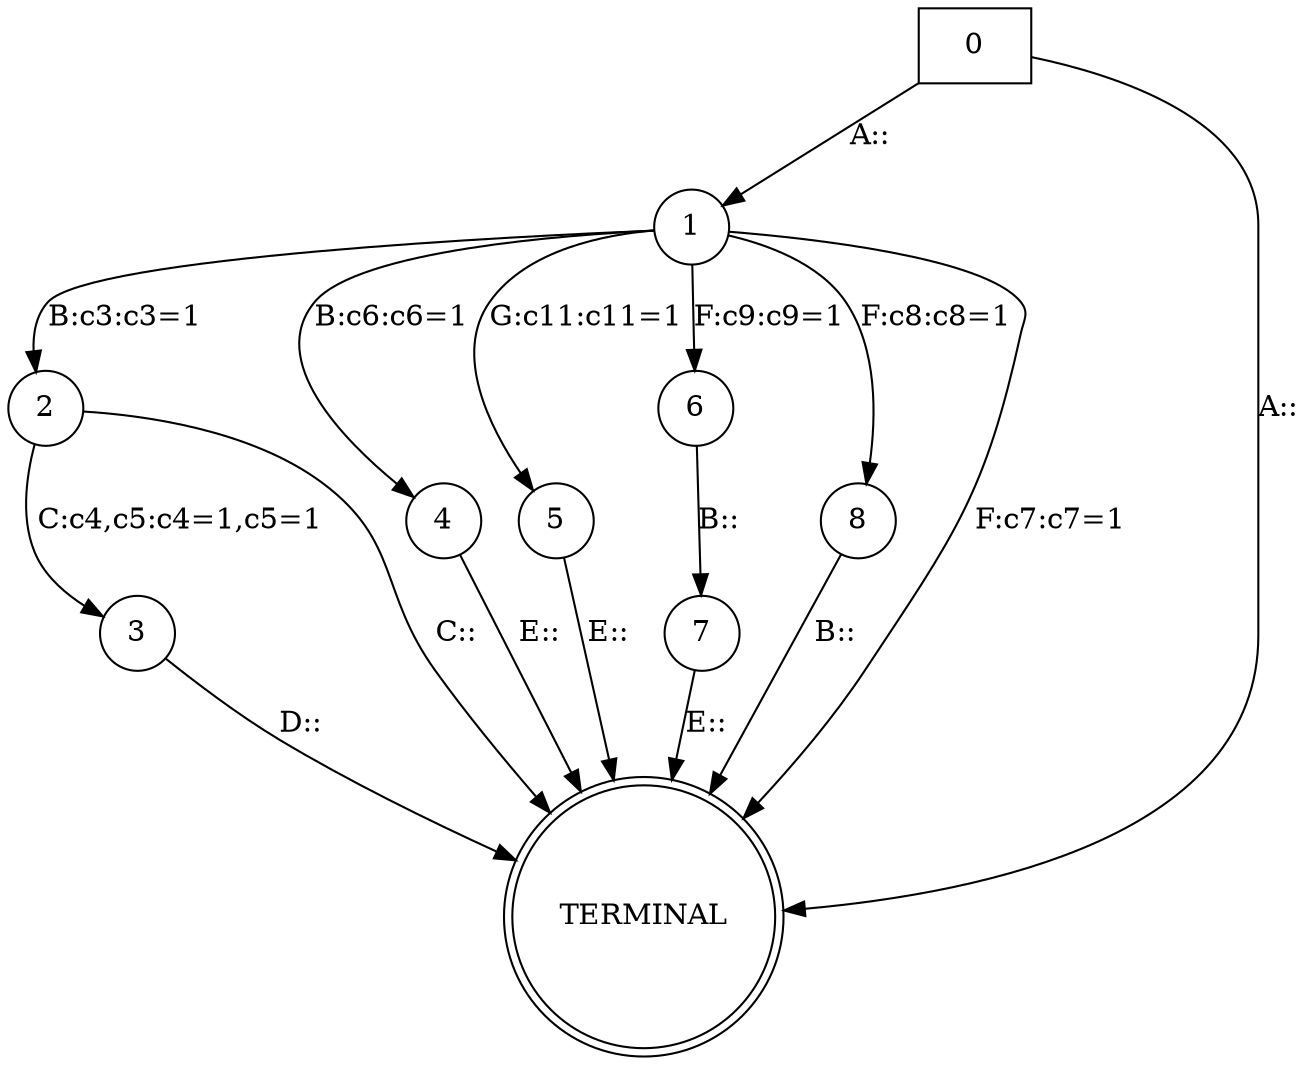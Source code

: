digraph  {
0 [label=0, shape=box];
1 [label=1, shape=circle];
2 [label=2, shape=circle];
3 [label=3, shape=circle];
4 [label=4, shape=circle];
5 [label=5, shape=circle];
6 [label=6, shape=circle];
7 [label=7, shape=circle];
8 [label=8, shape=circle];
TERMINAL [label=TERMINAL, shape=doublecircle];
0 -> 1  [label="A::", transition_probability="1/2"];
0 -> TERMINAL  [label="A::", transition_probability="1/2"];
1 -> TERMINAL  [label="F:c7:c7=1", transition_probability="5/10"];
1 -> 5  [label="G:c11:c11=1", transition_probability="1/10"];
1 -> 2  [label="B:c3:c3=1", transition_probability="1/10"];
1 -> 4  [label="B:c6:c6=1", transition_probability="1/10"];
1 -> 8  [label="F:c8:c8=1", transition_probability="1/10"];
1 -> 6  [label="F:c9:c9=1", transition_probability="1/10"];
2 -> 3  [label="C:c4,c5:c4=1,c5=1", transition_probability="1/2"];
2 -> TERMINAL  [label="C::", transition_probability="1/2"];
3 -> TERMINAL  [label="D::", transition_probability="1"];
4 -> TERMINAL  [label="E::", transition_probability="1"];
5 -> TERMINAL  [label="E::", transition_probability="1"];
6 -> 7  [label="B::", transition_probability="1"];
7 -> TERMINAL  [label="E::", transition_probability="1"];
8 -> TERMINAL  [label="B::", transition_probability="1"];
}
